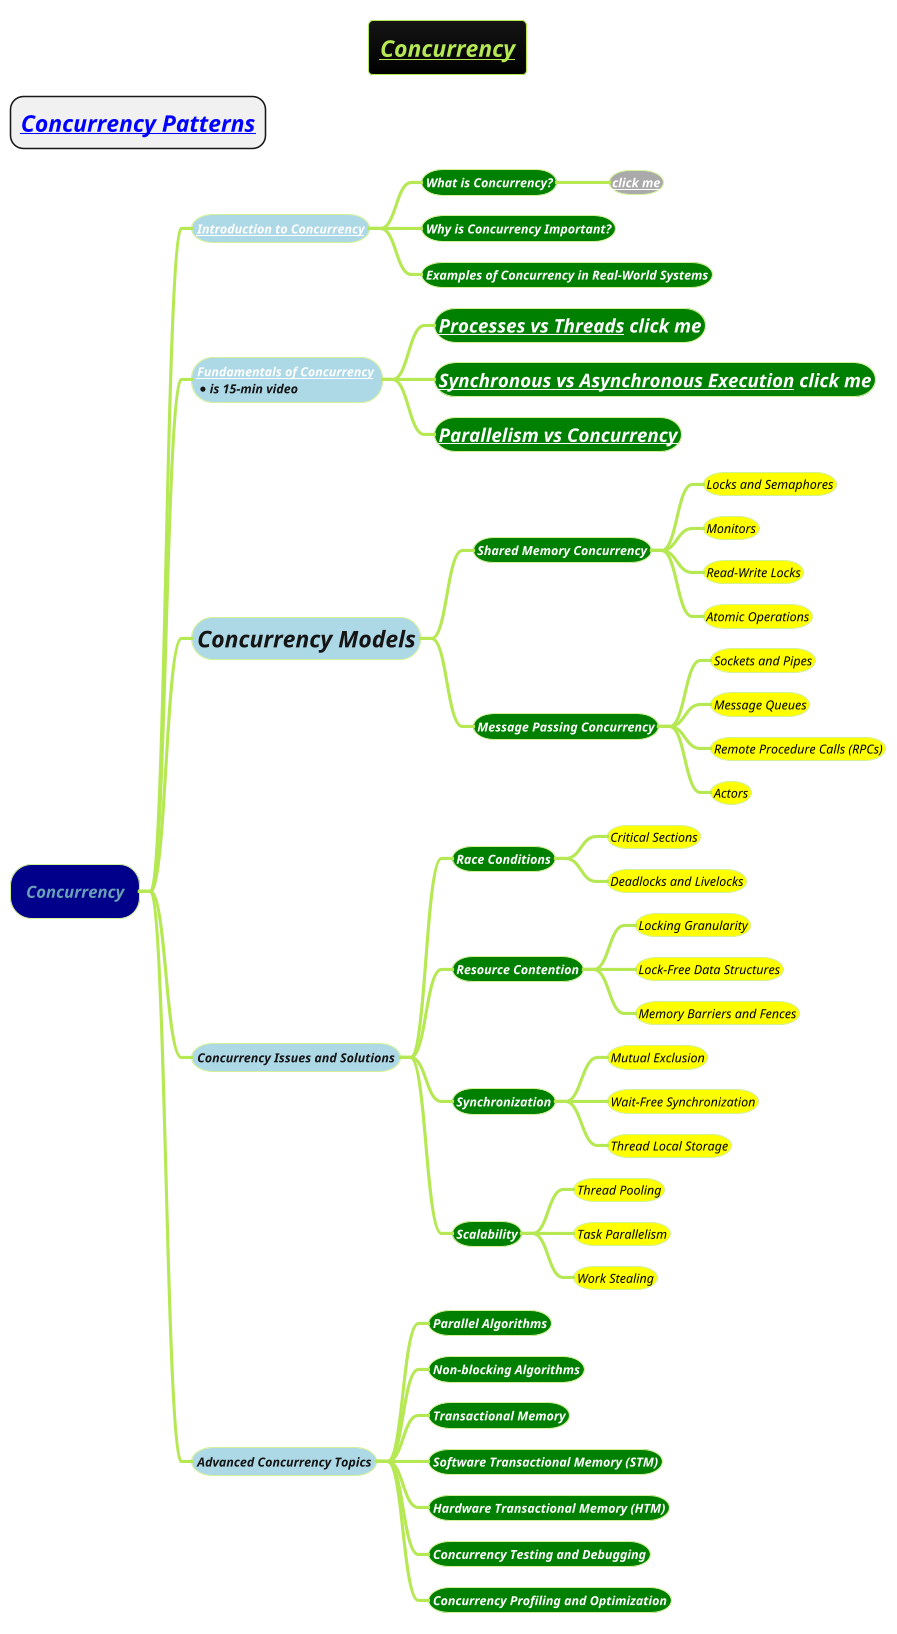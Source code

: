 @startmindmap
title =<i><b><u><size:18>Concurrency
* =<i>[[Concurrency-Patterns.puml Concurrency Patterns]]
!theme hacker

*[#darkblue] <i>Concurrency
**[#lightblue] <i><color #blac><size:12>[[docs/3-programming-languages/Venkat-Subramaniam/Concurrency-and-Parallelism/images/img_1.png Introduction to Concurrency]]
***[#green] <b><i><color #white><size:12>What is Concurrency?
****[#a] <b><i><color #black><size:12>[[docs/3-programming-languages/Venkat-Subramaniam/Concurrency-and-Parallelism/images/img_1.png click me]]
***[#green] <b><i><color #white><size:12>Why is Concurrency Important?
***[#green] <b><i><color #white><size:12>Examples of Concurrency in Real-World Systems
**[#lightblue] <i><color #blac><size:12>[[https://www.youtube.com/watch?v=3X93PnKRNUo&list=LL&index=2&ab_channel=CoreDumped Fundamentals of Concurrency]] \n*<i><color #blac><size:12>is 15-min video
***[#green] <b><i><color #white><size:18>[[docs/3-programming-languages/Venkat-Subramaniam/Threads.puml Processes vs Threads]] click me
***[#green] <b><i><color #white><size:18>[[docs/3-programming-languages/Venkat-Subramaniam/gif/synchronous-vs-asynchronous.adoc Synchronous vs Asynchronous Execution]] click me
***[#green] <b><i><color #white><size:18>[[docs/3-programming-languages/Venkat-Subramaniam/gif/Multi-threading-vs-Multi-processing-programming.adoc Parallelism vs Concurrency]]
**[#lightblue] <i><color #blac><size:22>Concurrency Models
***[#green] <b><i><color #white><size:12>Shared Memory Concurrency
****[#yellow] <i><color #black><size:12>Locks and Semaphores
****[#yellow] <i><color #black><size:12>Monitors
****[#yellow] <i><color #black><size:12>Read-Write Locks
****[#yellow] <i><color #black><size:12>Atomic Operations
***[#green] <b><i><color #white><size:12>Message Passing Concurrency
****[#yellow] <i><color #black><size:12>Sockets and Pipes
****[#yellow] <i><color #black><size:12>Message Queues
****[#yellow] <i><color #black><size:12>Remote Procedure Calls (RPCs)
****[#yellow] <i><color #black><size:12>Actors
**[#lightblue] <i><color #blac><size:12>Concurrency Issues and Solutions
***[#green] <b><i><color #white><size:12>Race Conditions
****[#yellow] <i><color #black><size:12>Critical Sections
****[#yellow] <i><color #black><size:12>Deadlocks and Livelocks
***[#green] <b><i><color #white><size:12>Resource Contention
****[#yellow] <i><color #black><size:12>Locking Granularity
****[#yellow] <i><color #black><size:12>Lock-Free Data Structures
****[#yellow] <i><color #black><size:12>Memory Barriers and Fences
***[#green] <b><i><color #white><size:12>Synchronization
****[#yellow] <i><color #black><size:12>Mutual Exclusion
****[#yellow] <i><color #black><size:12>Wait-Free Synchronization
****[#yellow] <i><color #black><size:12>Thread Local Storage
***[#green] <b><i><color #white><size:12>Scalability
****[#yellow] <i><color #black><size:12>Thread Pooling
****[#yellow] <i><color #black><size:12>Task Parallelism
****[#yellow] <i><color #black><size:12>Work Stealing
**[#lightblue] <i><color #blac><size:12>Advanced Concurrency Topics
***[#green] <b><i><color #white><size:12>Parallel Algorithms
***[#green] <b><i><color #white><size:12>Non-blocking Algorithms
***[#green] <b><i><color #white><size:12>Transactional Memory
***[#green] <b><i><color #white><size:12>Software Transactional Memory (STM)
***[#green] <b><i><color #white><size:12>Hardware Transactional Memory (HTM)
***[#green] <b><i><color #white><size:12>Concurrency Testing and Debugging
***[#green] <b><i><color #white><size:12>Concurrency Profiling and Optimization
@endmindmap
